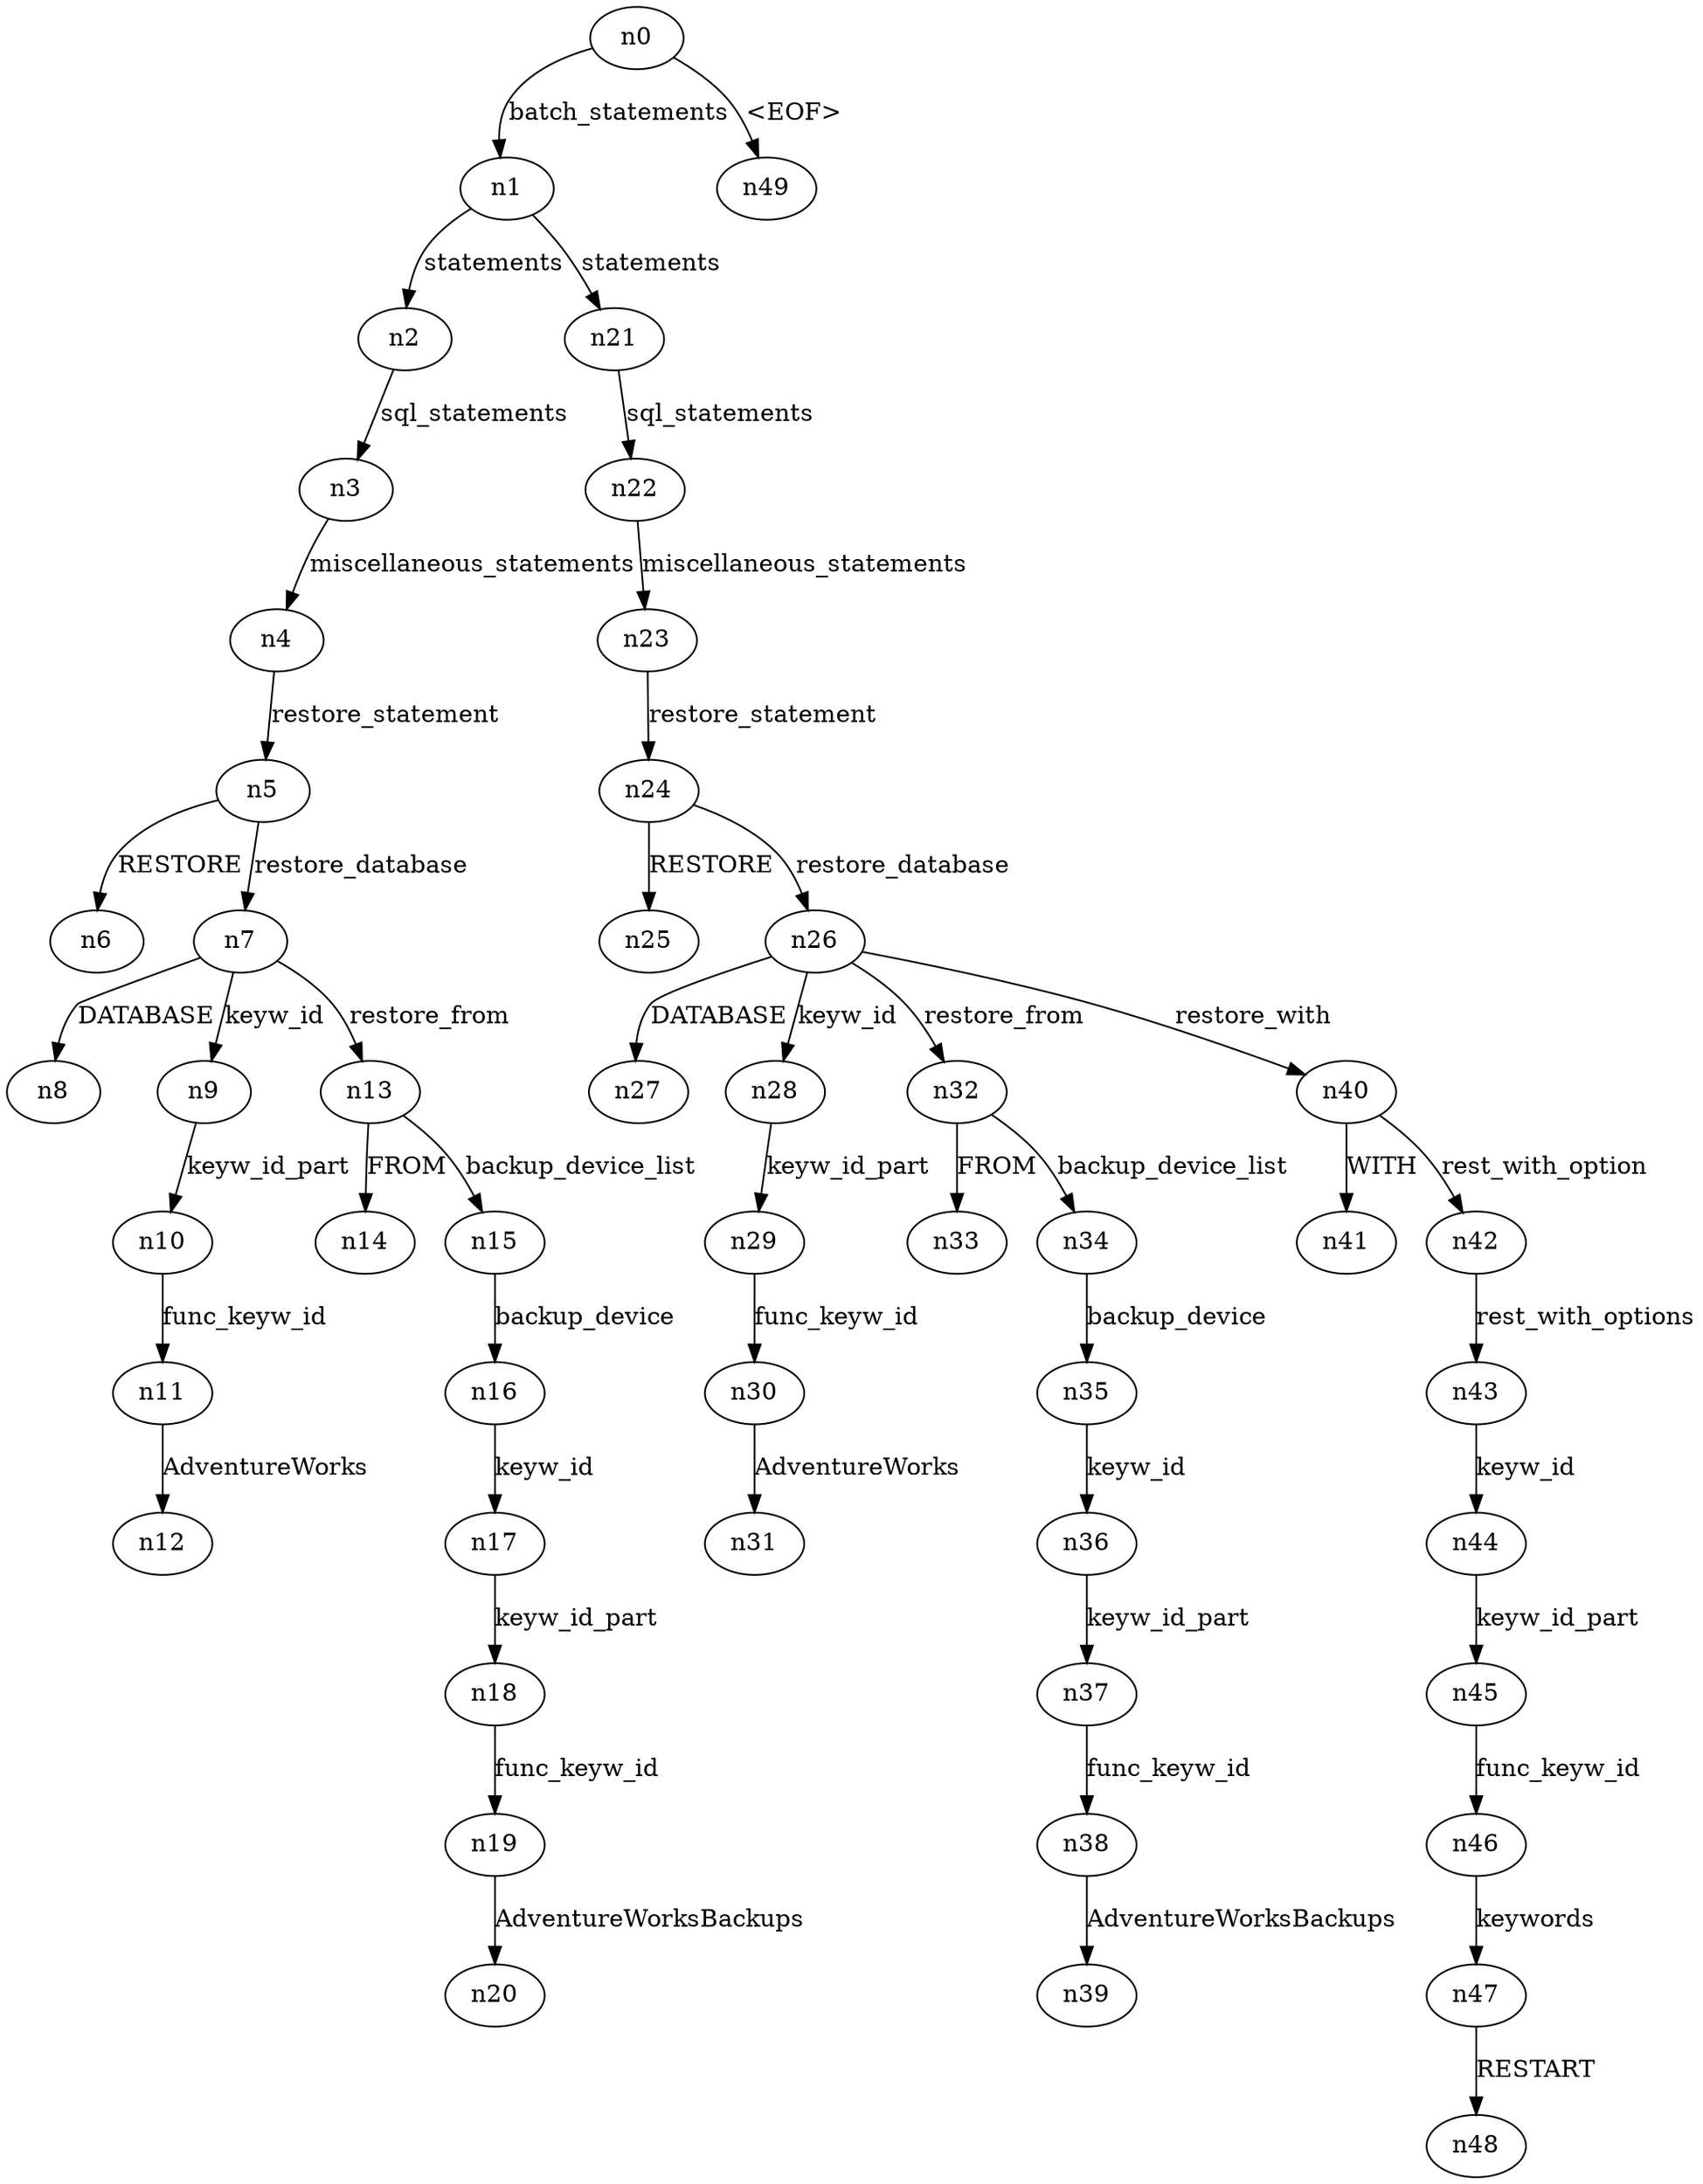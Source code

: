 digraph ParseTree {
  n0 -> n1 [label="batch_statements"];
  n1 -> n2 [label="statements"];
  n2 -> n3 [label="sql_statements"];
  n3 -> n4 [label="miscellaneous_statements"];
  n4 -> n5 [label="restore_statement"];
  n5 -> n6 [label="RESTORE"];
  n5 -> n7 [label="restore_database"];
  n7 -> n8 [label="DATABASE"];
  n7 -> n9 [label="keyw_id"];
  n9 -> n10 [label="keyw_id_part"];
  n10 -> n11 [label="func_keyw_id"];
  n11 -> n12 [label="AdventureWorks"];
  n7 -> n13 [label="restore_from"];
  n13 -> n14 [label="FROM"];
  n13 -> n15 [label="backup_device_list"];
  n15 -> n16 [label="backup_device"];
  n16 -> n17 [label="keyw_id"];
  n17 -> n18 [label="keyw_id_part"];
  n18 -> n19 [label="func_keyw_id"];
  n19 -> n20 [label="AdventureWorksBackups"];
  n1 -> n21 [label="statements"];
  n21 -> n22 [label="sql_statements"];
  n22 -> n23 [label="miscellaneous_statements"];
  n23 -> n24 [label="restore_statement"];
  n24 -> n25 [label="RESTORE"];
  n24 -> n26 [label="restore_database"];
  n26 -> n27 [label="DATABASE"];
  n26 -> n28 [label="keyw_id"];
  n28 -> n29 [label="keyw_id_part"];
  n29 -> n30 [label="func_keyw_id"];
  n30 -> n31 [label="AdventureWorks"];
  n26 -> n32 [label="restore_from"];
  n32 -> n33 [label="FROM"];
  n32 -> n34 [label="backup_device_list"];
  n34 -> n35 [label="backup_device"];
  n35 -> n36 [label="keyw_id"];
  n36 -> n37 [label="keyw_id_part"];
  n37 -> n38 [label="func_keyw_id"];
  n38 -> n39 [label="AdventureWorksBackups"];
  n26 -> n40 [label="restore_with"];
  n40 -> n41 [label="WITH"];
  n40 -> n42 [label="rest_with_option"];
  n42 -> n43 [label="rest_with_options"];
  n43 -> n44 [label="keyw_id"];
  n44 -> n45 [label="keyw_id_part"];
  n45 -> n46 [label="func_keyw_id"];
  n46 -> n47 [label="keywords"];
  n47 -> n48 [label="RESTART"];
  n0 -> n49 [label="<EOF>"];
}